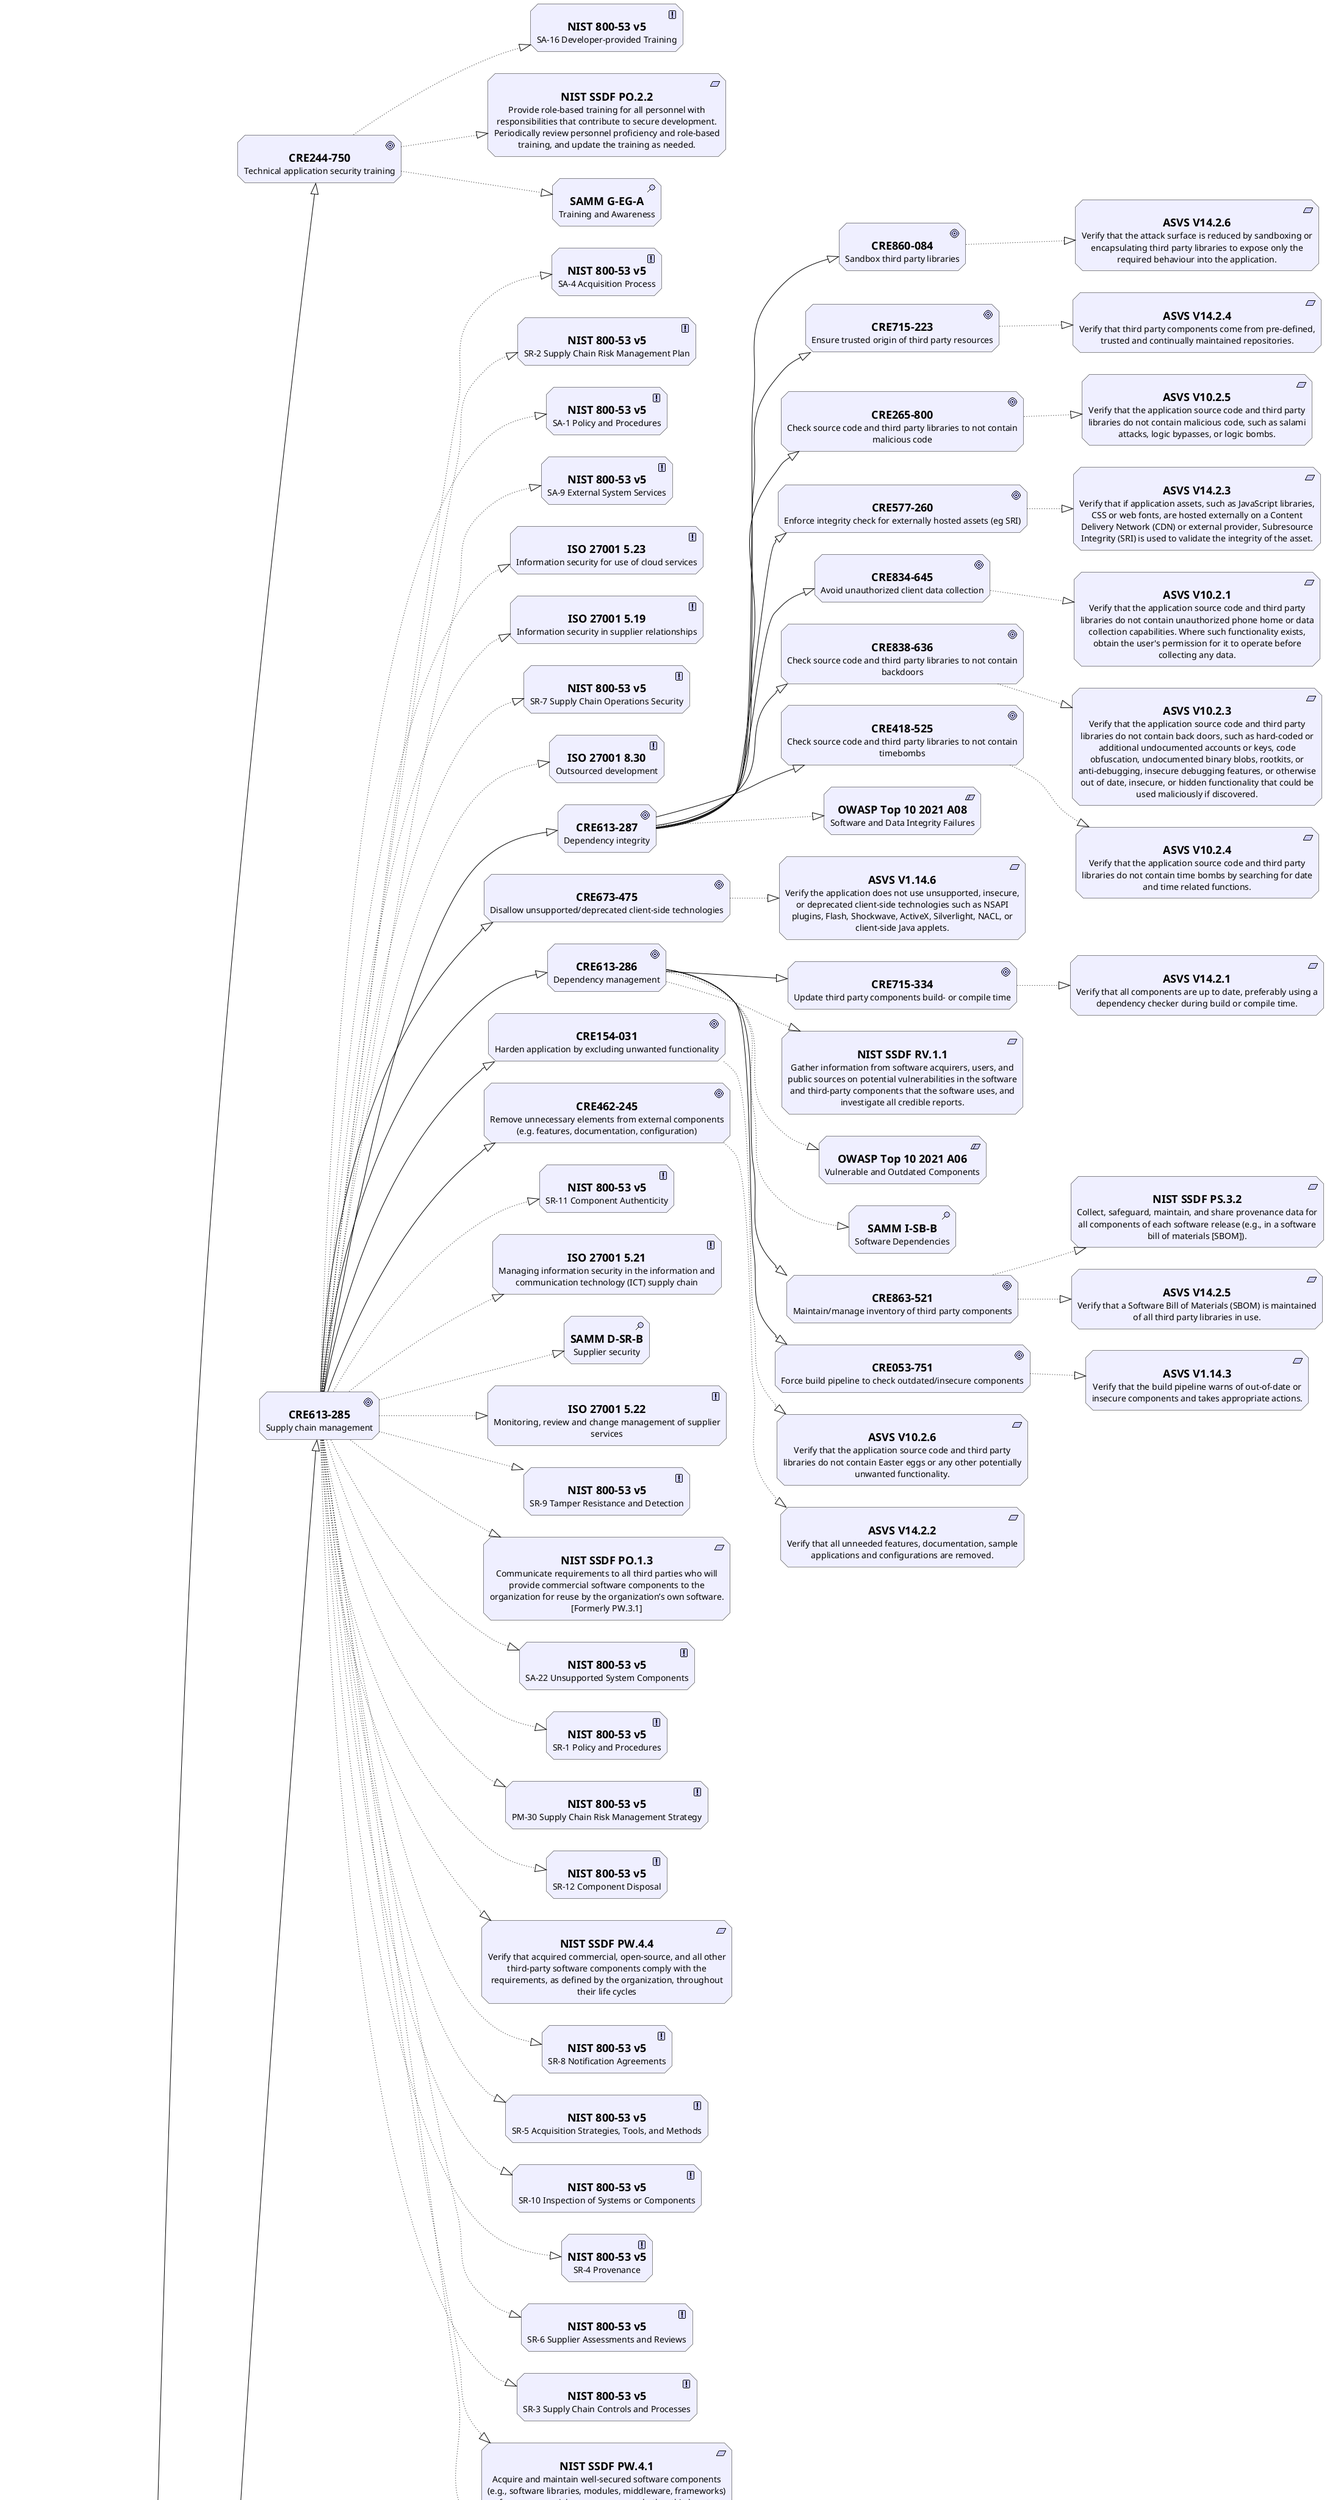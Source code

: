 @startuml CRE616-305 Development processes for security
!include <archimate/Archimate>
left to right direction
Motivation_Driver(CRE616305, "=CRE 616-305\nDevelopment processes for security")
Motivation_Goal(CRE244750, "=CRE244-750\nTechnical application security training")
Motivation_Goal(CRE613285, "=CRE613-285\nSupply chain management")
Motivation_Goal(CRE433442, "=CRE433-442\nVerification")
Motivation_Goal(CRE411684, "=CRE411-684\nManual code review")
Motivation_Goal(CRE473177, "=CRE473-177\nDeploy/build")
Motivation_Goal(CRE326704, "=CRE326-704\nArchitecture/design processes")
Motivation_Goal(CRE124564, "=CRE124-564\nConfiguration Management")
Motivation_Goal(CRE080466, "=CRE080-466\nDeveloper Configuration Management")
Motivation_Goal(CRE261010, "=CRE261-010\nProgram management for secure software development")
Motivation_Goal(CRE118775, "=CRE118-775\nManage an internal secure software development community")
Motivation_Goal(CRE626250, "=CRE626-250\nDesign review")
Motivation_Goal(CRE068102, "=CRE068-102\nDescribe high-level system architecture and perform threat modeling on it every critical change and regularly")
Motivation_Goal(CRE820877, "=CRE820-877\nTechnical system documentation")
Motivation_Goal(CRE307507, "=CRE307-507\nAllow only trusted sources both build time and runtime; therefore perform integrity checks on all resources and code")
Motivation_Goal(CRE314131, "=CRE314-131\nUse features in compile and build tools for executable security")
Motivation_Goal(CRE613287, "=CRE613-287\nDependency integrity")
Motivation_Goal(CRE860084, "=CRE860-084\nSandbox third party libraries")
Motivation_Goal(CRE673475, "=CRE673-475\nDisallow unsupported/deprecated client-side technologies")
Motivation_Goal(CRE715223, "=CRE715-223\nEnsure trusted origin of third party resources")
Motivation_Goal(CRE635851, "=CRE635-851\nSteer the secure software development program")
Motivation_Goal(CRE757271, "=CRE757-271\nUse source code control system with change traceability and access control")
Motivation_Goal(CRE613286, "=CRE613-286\nDependency management")
Motivation_Goal(CRE863521, "=CRE863-521\nMaintain/manage inventory of third party components")
Motivation_Goal(CRE461680, "=CRE461-680\nSecurely archive builds and build information")
Motivation_Goal(CRE287305, "=CRE287-305\nDocument explicit key/secret management")
Motivation_Goal(CRE072713, "=CRE072-713\nManage standard technologies and frameworks")
Motivation_Goal(CRE265800, "=CRE265-800\nCheck source code and third party libraries to not contain malicious code")
Motivation_Goal(CRE251446, "=CRE251-446\nOrganize stakeholder commitment for secure software development")
Motivation_Goal(CRE577260, "=CRE577-260\nEnforce integrity check for externally hosted assets (eg SRI)")
Motivation_Goal(CRE148853, "=CRE148-853\nSetup and maintain a secure software development process")
Motivation_Goal(CRE820878, "=CRE820-878\nDocument all trust boundaries and significant data flows")
Motivation_Goal(CRE162655, "=CRE162-655\nDocumentation of all components' business or security function")
Motivation_Goal(CRE834645, "=CRE834-645\nAvoid unauthorized client data collection")
Motivation_Goal(CRE787638, "=CRE787-638\nTechnical instructions")
Motivation_Goal(CRE036275, "=CRE036-275\nMake (centrally) available secure coding resources for programmers")
Motivation_Goal(CRE028254, "=CRE028-254\nSecure auto-updates over full stack")
Motivation_Goal(CRE053751, "=CRE053-751\nForce build pipeline to check outdated/insecure components")
Motivation_Goal(CRE171222, "=CRE171-222\nCheck binary integrity before deployment")
Motivation_Goal(CRE832555, "=CRE832-555\nAutomated static security analysis of code and configuration")
Motivation_Goal(CRE611158, "=CRE611-158\nUse static analysis tooling to detect potentially malicious actions")
Motivation_Goal(CRE253452, "=CRE253-452\nSecurely automate build and deployment in pipeline")
Motivation_Goal(CRE838636, "=CRE838-636\nCheck source code and third party libraries to not contain backdoors")
Motivation_Goal(CRE154031, "=CRE154-031\nHarden application by excluding unwanted functionality")
Motivation_Goal(CRE418525, "=CRE418-525\nCheck source code and third party libraries to not contain timebombs")
Motivation_Goal(CRE462245, "=CRE462-245\nRemove unnecessary elements from external components (e.g. features, documentation, configuration)")
Motivation_Goal(CRE207435, "=CRE207-435\nDynamic security testing")
Motivation_Goal(CRE088377, "=CRE088-377\nAutomated dynamic security testing")
Motivation_Goal(CRE208355, "=CRE208-355\nEnsure repeatability of deployment")
Motivation_Goal(CRE570487, "=CRE570-487\nManual penetration testing")
Motivation_Goal(CRE745356, "=CRE745-356\nDevelopment process audit trail")
Motivation_Goal(CRE347352, "=CRE347-352\nSet and confirm integrity of security deployment configuration")
Motivation_Goal(CRE424242, "=CRE424-242\nDecommissioning")
Motivation_Goal(CRE417342, "=CRE417-342\nProvide reusable application security controls")
Motivation_Goal(CRE263184, "=CRE263-184\nAutomate secure build and deployment, especially with SDI")
Motivation_Goal(CRE715334, "=CRE715-334\nUpdate third party components build- or compile time")
Motivation_Assessment(STD5696679367467455505, "=SAMM G-EG-A\nTraining and Awareness")
Motivation_Principle(STD2548891513707538772, "=NIST 800-53 v5\nSR-11 Component Authenticity")
Motivation_Principle(STD5682684418452686326, "=ISO 27001 5.21\nManaging information security in the information and communication technology (ICT) supply chain")
Motivation_Requirement(STD6926623171932523915, "=NIST SSDF PW.7.2\nPerform the code review and/or code analysis based on the organization’s secure coding standards, and record and triage all discovered issues and recommended remediations in the development team’s workflow or issue tracking system.")
Motivation_Assessment(STD4011587085963683610, "=SAMM I-SB-A\nBuild Process")
Motivation_Principle(STD2107454921108160965, "=NIST 800-53 v5\nSA-20 Customized Development of Critical Components")
Motivation_Principle(STD3740380286179403175, "=ISO 27001 8.4\nAccess to source code")
Motivation_Assessment(STD5384357434325603079, "=SAMM D-SR-B\nSupplier security")
Motivation_Principle(STD4497190176775384145, "=NIST 800-53 v5\nCM-5 Access Restrictions for Change")
Motivation_Assessment(STD3123782846473014578, "=SAMM G-EG-B\nOrganization and Culture")
Motivation_Principle(STD1045016803597223811, "=NIST 800-53 v5\nSC-34 Non-modifiable Executable Programs")
Motivation_Principle(STD8057670175727673900, "=ISO 27001 5.22\nMonitoring, review and change management of supplier services")
Motivation_Requirement(STD2838476048623396603, "=NIST SSDF PW.2.1\nHave 1) a qualified person (or people) who were not involved with the design and/or 2) automated processes instantiated in the toolchain review the software design to confirm and enforce that it meets all of the security requirements and satisfactorily addresses the identified risk information.")
Motivation_Principle(STD5911061082569126684, "=NIST 800-53 v5\nSR-9 Tamper Resistance and Detection")
Motivation_Principle(STD5444365898211244137, "=NIST 800-53 v5\nSC-31 Covert Channel Analysis")
Motivation_Requirement(STD7166200857626483326, "=NIST SSDF PO.1.3\nCommunicate requirements to all third parties who will provide commercial software components to the organization for reuse by the organization’s own software. [Formerly PW.3.1]")
Motivation_Principle(STD7643052763733191205, "=NIST 800-53 v5\nPL-7 CONCEPT OF OPERATIONS")
Motivation_Principle(STD2945192748659559510, "=NIST 800-53 v5\nSA-22 Unsupported System Components")
Motivation_Requirement(STD910149498681332174, "=ASVS V10.3.2\nVerify that the application employs integrity protections, such as code signing or subresource integrity. The application must not load or execute code from untrusted sources, such as loading includes, modules, plugins, code, or libraries from untrusted sources or the Internet.")
Motivation_Requirement(STD2108677080920008748, "=NIST SSDF PW.6.2\nDetermine which compiler, interpreter, and build tool features should be used and how each should be configured, then implement and use the approved configurations.")
Motivation_Principle(STD3394065848819931601, "=NIST 800-53 v5\nSR-1 Policy and Procedures")
Motivation_Requirement(STD752808053336408361, "=ASVS V14.2.6\nVerify that the attack surface is reduced by sandboxing or encapsulating third party libraries to expose only the required behaviour into the application.")
Motivation_Principle(STD2634670961193064078, "=Cloud Controls Matrix AIS-04\nSecure Application Design and Development")
Motivation_Requirement(STD5783922976879043376, "=NIST SSDF PS.1.1\nStore all forms of code – including source")
Motivation_Requirement(STD6238057521009326875, "=ASVS V1.14.6\nVerify the application does not use unsupported, insecure, or deprecated client-side technologies such as NSAPI plugins, Flash, Shockwave, ActiveX, Silverlight, NACL, or client-side Java applets.")
Motivation_Requirement(STD5741500224930782738, "=ASVS V14.2.4\nVerify that third party components come from pre-defined, trusted and continually maintained repositories.")
Motivation_Requirement(STD7050742794629317343, "=NIST SSDF RV.3.4\nReview the SDLC process, and update it if appropriate to prevent (or reduce the likelihood of) the root cause recurring in updates to the software or in new software that is created.")
Motivation_Assessment(STD5463903408699631625, "=SAMM D-SA-A\nArchitecture Design")
Motivation_Requirement(STD5243208643990086395, "=ASVS V1.10.1\nVerify that a source code control system is in use, with procedures to ensure that check-ins are accompanied by issues or change tickets. The source code control system should have access control and identifiable users to allow traceability of any changes.")
Motivation_Principle(STD6115477263271558386, "=NIST 800-53 v5\nPM-30 Supply Chain Risk Management Strategy")
Motivation_Principle(STD5205769286633669595, "=NIST 800-53 v5\nSR-12 Component Disposal")
Motivation_Principle(STD4070768792654822591, "=Cloud Controls Matrix AIS-05\nAutomated Application Security Testing")
Motivation_Requirement(STD3460937983154350437, "=NIST SSDF PW.4.4\nVerify that acquired commercial, open-source, and all other third-party software components comply with the requirements, as defined by the organization, throughout their life cycles")
Motivation_Principle(STD7200361012455638233, "=NIST 800-53 v5\nSR-8 Notification Agreements")
Motivation_Requirement(STD4412925975029185442, "=NIST SSDF PS.3.2\nCollect, safeguard, maintain, and share provenance data for all components of each software release (e.g., in a software bill of materials [SBOM]).")
Motivation_Requirement(STD5533879456557354673, "=NIST SSDF PS.3.1\nSecurely archive the necessary files and supporting data (e.g., integrity verification information, provenance data) to be retained for each software release.")
Motivation_Principle(STD1729474030500113065, "=NIST 800-53 v5\nCM-3 Configuration Change Control")
Motivation_Assessment(STD1200935968908290076, "=SAMM V-ST-B\nDeep understanding")
Motivation_Requirement(STD7462771308467842232, "=ASVS V1.6.1\nVerify that there is an explicit policy for management of cryptographic keys and that a cryptographic key lifecycle follows a key management standard such as NIST SP 800-57.")
Motivation_Principle(STD5504103063603679095, "=NIST 800-53 v5\nSR-5 Acquisition Strategies, Tools, and Methods")
Motivation_Assessment(STD9115352070640613456, "=SAMM D-SA-B\nTechnology Management")
Motivation_Principle(STD4764350189279023487, "=NIST 800-53 v5\nSR-10 Inspection of Systems or Components")
Motivation_Principle(STD4719164804961119932, "=NIST 800-53 v5\nSR-4 Provenance")
Motivation_Requirement(STD298450079644084170, "=ASVS V10.2.5\nVerify that the application source code and third party libraries do not contain malicious code, such as salami attacks, logic bypasses, or logic bombs.")
Motivation_Principle(STD674278232940848263, "=NIST 800-53 v5\nSR-6 Supplier Assessments and Reviews")
Motivation_Requirement(STD1171868539188837412, "=NIST SSDF PO.2.3\nObtain upper management or authorizing official commitment to secure development, and convey that commitment to all with development-related roles and responsibilities.")
Motivation_Principle(STD3399246373902146715, "=Cloud Controls Matrix STA\nSupply Chain Management, Transparency, and Accountability")
Motivation_Assessment(STD5883410914412767716, "=SAMM G-SM-B\nMeasure and Improve")
Motivation_Principle(STD8399330729867130208, "=ISO 27001 8.29\nSecurity testing in development and acceptance")
Motivation_Principle(STD7830570888503412937, "=NIST 800-53 v5\nSA-3 System Development Life Cycle")
Motivation_Requirement(STD6983950710639616545, "=ASVS V14.2.3\nVerify that if application assets, such as JavaScript libraries, CSS or web fonts, are hosted externally on a Content Delivery Network (CDN) or external provider, Subresource Integrity (SRI) is used to validate the integrity of the asset.")
Motivation_Assessment(STD4827378769207882018, "=SAMM V-ST-A\nScalable Baseline")
Motivation_Requirement(STD2185901907817809179, "=NIST SSDF RV.1.1\nGather information from software acquirers, users, and public sources on potential vulnerabilities in the software and third-party components that the software uses, and investigate all credible reports.")
Motivation_Requirement(STD1707907221975692978, "=ASVS V1.1.5\nVerify definition and security analysis of the application's high-level architecture and all connected remote services.")
Motivation_Requirement(STD4788951045510083913, "=NIST SSDF PO.5.2\nSecure and harden development endpoints (i.e., endpoints for software designers, developers, testers, builders, etc.) to perform development-related tasks using a risk-based approach.")
Motivation_Requirement(STD8530179436949413123, "=NIST SSDF PO.3.2\nFollow recommended security practices to deploy, operate, and maintain tools and toolchains.")
Motivation_Principle(STD4652453287959876558, "=NIST 800-53 v5\nSR-3 Supply Chain Controls and Processes")
Motivation_Requirement(STD4751489267849057208, "=ASVS V1.1.4\nVerify documentation and justification of all the application's trust boundaries, components, and significant data flows.")
Motivation_Requirement(STD9210345356745496643, "=ASVS V1.11.1\nVerify the definition and documentation of all application components in terms of the business or security functions they provide.")
Motivation_Requirement(STD1537109049413378809, "=ASVS V10.2.1\nVerify that the application source code and third party libraries do not contain unauthorized phone home or data collection capabilities. Where such functionality exists, obtain the user's permission for it to operate before collecting any data.")
Motivation_Requirement(STD2581963600946416206, "=ASVS V1.1.7\nVerify availability of a secure coding checklist, security requirements, guideline, or policy to all developers and testers.")
Motivation_Principle(STD5313655920200084695, "=NIST 800-53 v5\nCM-7 Least Functionality")
Motivation_Assessment(STD3547472890412074370, "=SAMM D-TA-B\nThreat modeling")
Motivation_Principle(STD2076623558701949806, "=Cloud Controls Matrix AIS-06\nAutomated Secure Application Deployment")
Motivation_Requirement(STD7466245732572768880, "=ASVS V14.1.2\nVerify that compiler flags are configured to enable all available buffer overflow protections and warnings, including stack randomization, data execution prevention, and to break the build if an unsafe pointer, memory, format string, integer, or string operations are found.")
Motivation_Principle(STD6086684181481153487, "=NIST 800-53 v5\nSA-16 Developer-provided Training")
Motivation_Principle(STD5533870596249012859, "=NIST 800-53 v5\nSI-7 Software, Firmware, and Information Integrity")
Motivation_Principle(STD4331244279706303588, "=NIST 800-53 v5\nCM-11 User-installed Software")
Motivation_Requirement(STD8774500228409503293, "=ASVS V10.3.1\nVerify that if the application has a client or server auto-update feature, updates should be obtained over secure channels and digitally signed. The update code must validate the digital signature of the update before installing or executing the update.")
Motivation_Requirement(STD3529981473544583064, "=ASVS V1.14.3\nVerify that the build pipeline warns of out-of-date or insecure components and takes appropriate actions.")
Motivation_Principle(STD8966031350880056401, "=NIST 800-53 v5\nSA-10 Developer Configuration Management")
Motivation_Principle(STD5732439305830981274, "=NIST 800-53 v5\nCM-9 Configuration Management Plan")
Motivation_Requirement(STD5988002879466216014, "=ASVS V1.14.2\nVerify that binary signatures, trusted connections, and verified endpoints are used to deploy binaries to remote devices.")
Motivation_Requirement(STD3992783526928129434, "=NIST SSDF PO.1.1\nIdentify and document all security requirements for the organization’s software development infrastructures and processes, and maintain the requirements over time.")
Motivation_Principle(STD3962332120067291231, "=NIST 800-53 v5\nSA-15 Development Process, Standards, and Tools")
Motivation_Principle(STD4167311995875072306, "=NIST 800-53 v5\nSA-5 System Documentation")
Motivation_Requirement(STD7906873255433851663, "=NIST SSDF PW.4.1\nAcquire and maintain well-secured software components (e.g., software libraries, modules, middleware, frameworks) from commercial, open- source, and other third-party developers for use by the organization’s software.")
Motivation_Constraint(STD478992361128923004, "=OWASP Top 10 2021 A06\nVulnerable and Outdated Components")
Motivation_Principle(STD7020288577488638356, "=ISO 27001 5.20\nAddressing information security within supplier agreements")
Motivation_Principle(STD8915440814270956113, "=ISO 27001 8.25\nSecure development life cycle")
Motivation_Requirement(STD5101221085740892619, "=ASVS V10.1.1\nVerify that a code analysis tool is in use that can detect potentially malicious code, such as time functions, unsafe file operations and network connections.")
Motivation_Requirement(STD2735136903948103140, "=ASVS V14.1.1\nVerify that the application build and deployment processes are performed in a secure and repeatable way, such as CI / CD automation, automated configuration management, and automated deployment scripts.")
Motivation_Requirement(STD576261257159336354, "=NIST SSDF PO.4.1\nDefine criteria for software security checks and track throughout the SDLC.")
Motivation_Assessment(STD7619137426161350610, "=SAMM V-AA-B\nAchitecture mitigation")
Motivation_Principle(STD7954694618006348030, "=NIST 800-53 v5\nCM-12 Information Location")
Motivation_Assessment(STD2311867125853678538, "=SAMM I-SD-A\nDeployment Process")
Motivation_Principle(STD6906765682320108799, "=NIST 800-53 v5\nSC-29 Heterogeneity")
Motivation_Principle(STD3622292409645179946, "=NIST 800-53 v5\nCM-1 Policy and Procedures")
Motivation_Requirement(STD2206255818981805035, "=ASVS V10.2.3\nVerify that the application source code and third party libraries do not contain back doors, such as hard-coded or additional undocumented accounts or keys, code obfuscation, undocumented binary blobs, rootkits, or anti-debugging, insecure debugging features, or otherwise out of date, insecure, or hidden functionality that could be used maliciously if discovered.")
Motivation_Principle(STD6446198540851566035, "=NIST 800-53 v5\nSA-4 Acquisition Process")
Motivation_Assessment(STD7344766620324449276, "=SAMM I-SB-B\nSoftware Dependencies")
Motivation_Principle(STD6082726311021156725, "=NIST 800-53 v5\nSR-2 Supply Chain Risk Management Plan")
Motivation_Principle(STD3923691563511957391, "=NIST 800-53 v5\nCM-8 System Component Inventory")
Motivation_Requirement(STD97282320330195934, "=ASVS V10.2.6\nVerify that the application source code and third party libraries do not contain Easter eggs or any other potentially unwanted functionality.")
Motivation_Requirement(STD461862075310872636, "=NIST SSDF PW.6.1\nUse compiler, interpreter, and build tools that offer features to improve executable security.")
Motivation_Requirement(STD1921437567723680557, "=ASVS V10.2.4\nVerify that the application source code and third party libraries do not contain time bombs by searching for date and time related functions.")
Motivation_Principle(STD8214004395984426889, "=ISO 27001 8.33\nTest information")
Motivation_Principle(STD6152185894430889195, "=NIST 800-53 v5\nSA-11 Developer Testing and Evaluation")
Motivation_Requirement(STD2966171527164446985, "=ASVS V14.2.2\nVerify that all unneeded features, documentation, sample applications and configurations are removed.")
Motivation_Principle(STD4249572541591856678, "=ISO 27001 8.28\nSecure coding")
Motivation_Requirement(STD3747815802011242434, "=NIST SSDF PW.8.2\nScope the testing, design the tests, perform the testing, and document the results, including recording and triaging all discovered issues and recommended remediations in the development team’s workflow or issue tracking system.")
Motivation_Principle(STD1617579865808647513, "=NIST 800-53 v5\nSC-27 Platform-independent Applications")
Motivation_Principle(STD2073339972120571381, "=NIST 800-53 v5\nCM-14 Signed Components")
Motivation_Requirement(STD1580833195667071032, "=ASVS V14.2.5\nVerify that a Software Bill of Materials (SBOM) is maintained of all third party libraries in use.")
Motivation_Principle(STD5652208397735050604, "=NIST 800-53 v5\nSA-1 Policy and Procedures")
Motivation_Principle(STD3443587629601541520, "=NIST 800-53 v5\nSA-9 External System Services")
Motivation_Requirement(STD2564909149181256541, "=ASVS V14.1.4\nVerify that the application, configuration, and all dependencies can be re-deployed using automated deployment scripts, built from a documented and tested runbook in a reasonable time, or restored from backups in a timely fashion.")
Motivation_Requirement(STD6120168543589697803, "=NIST SSDF PO.2.2\nProvide role-based training for all personnel with responsibilities that contribute to secure development. Periodically review personnel proficiency and role-based training, and update the training as needed.")
Motivation_Requirement(STD5358536969561966470, "=NIST SSDF PW.1.1\nUse forms of risk modeling – such as threat modeling, attack modeling, or attack surface mapping – to help assess the security risk for the software.")
Motivation_Principle(STD514670105548114252, "=NIST 800-53 v5\nCM-13 Data Action Mapping")
Motivation_Requirement(STD5829870744838704322, "=ASVS V1.1.1\nVerify the use of a secure software development lifecycle that addresses security in all stages of development.")
Motivation_Principle(STD705805859980333984, "=ISO 27001 8.27\nSecure system architecture and engineering principles")
Motivation_Principle(STD5434798488613985993, "=ISO 27001 8.9\nConfiguration management")
Motivation_Principle(STD8873051033772888445, "=ISO 27001 5.23\nInformation security for use of cloud services")
Motivation_Principle(STD8615796023757974926, "=ISO 27001 5.19\nInformation security in supplier relationships")
Motivation_Principle(STD5312251667258154059, "=NIST 800-53 v5\nSR-7 Supply Chain Operations Security")
Motivation_Requirement(STD7722453796134632534, "=NIST SSDF PW.8.1\nDetermine whether executable code testing")
Motivation_Requirement(STD3201510798473059474, "=NIST SSDF PO.3.3\nConfigure tools to generate artifacts of their support of secure software development practices as defined by the organization.")
Motivation_Principle(STD85823483535291012, "=NIST 800-53 v5\nCM-4 Impact Analyses")
Motivation_Requirement(STD5194205021841964268, "=NIST SSDF PW.7.1\nDetermine whether code review (a person looks directly at the code to find issues) and/or code analysis (tools are used to find issues in code, either in a fully automated way or in conjunction with a person) should be used, as defined by the organization.")
Motivation_Requirement(STD618327811902590619, "=NIST SSDF PW.1.2\nTrack and maintain the software’s security requirements, risks, and design decisions.")
Motivation_Principle(STD2292639885521914824, "=NIST 800-53 v5\nSI-6 Security and Privacy Function Verification")
Motivation_Requirement(STD7987354484424140264, "=ASVS V14.1.5\nVerify that authorized administrators can verify the integrity of all security-relevant configurations to detect tampering.")
Motivation_Assessment(STD459342080495237290, "=SAMM V-RT-A\nControl verification")
Motivation_Principle(STD539510405156317636, "=NIST 800-53 v5\nCM-10 Software Usage Restrictions")
Motivation_Assessment(STD466729432555753835, "=SAMM V-RT-B\nMisuse/Abuse Testing")
Motivation_Assessment(STD294270615383737097, "=SAMM O-OM-B\nSystem Decommissioning / Legacy Management")
Motivation_Requirement(STD2562657705814832267, "=NIST SSDF PO.4.2\nImplement processes, mechanisms, etc. to gather and safeguard the necessary information in support of the criteria.")
Motivation_Principle(STD3682339230982086952, "=NIST 800-53 v5\nSA-23 Specialization")
Motivation_Requirement(STD5463605774080877696, "=NIST SSDF RV.1.2\nReview, analyze, and/or test the software’s code to identify or confirm the presence of previously undetected vulnerabilities.")
Motivation_Assessment(STD5630261464072319995, "=SAMM V-AA-A\nAchitecture validation")
Motivation_Requirement(STD1526496224138472941, "=NIST SSDF PW.4.2\nCreate and maintain well-secured software components in-house following SDLC processes to meet common internal software development needs that cannot be better met by third-party software components.")
Motivation_Assessment(STD518648182207499246, "=SAMM G-SM-A\nCreate and Promote")
Motivation_Requirement(STD4352234352775590460, "=NIST SSDF PO.3.1\nSpecify which tools or tool types must or should be included in each toolchain to mitigate identified risks, as well as how the toolchain components are to be integrated with each other.")
Motivation_Principle(STD3293055429165776372, "=NIST 800-53 v5\nSA-17 Developer Security and Privacy Architecture and Design")
Motivation_Principle(STD5726077147402949684, "=ISO 27001 8.30\nOutsourced development")
Motivation_Constraint(STD6068183450323649257, "=OWASP Top 10 2021 A08\nSoftware and Data Integrity Failures")
Motivation_Principle(STD1969547544891155474, "=NIST 800-53 v5\nSA-8 Security and Privacy Engineering Principles")
Motivation_Requirement(STD2878388558127884998, "=NIST SSDF PS.2.1\nMake software integrity verification information available to software acquirers.")
Motivation_Requirement(STD5202095539777001867, "=ASVS V1.14.4\nVerify that the build pipeline contains a build step to automatically build and verify the secure deployment of the application, particularly if the application infrastructure is software defined, such as cloud environment build scripts.")
Motivation_Principle(STD1330747404477513456, "=NIST 800-53 v5\nPL-8 SECURITY AND PRIVACY ARCHITECTURES")
Motivation_Requirement(STD54304177573910920, "=NIST SSDF PO.5.1\nSeparate and protect each environment involved in software development.")
Motivation_Principle(STD5141110156193989661, "=Cloud Controls Matrix AIS-01\nApplication and Interface Security Policy and Procedures")
Motivation_Principle(STD2869280062723783790, "=NIST 800-53 v5\nSI-3 Malicious Code Protection")
Motivation_Requirement(STD5421723604728183545, "=ASVS V14.2.1\nVerify that all components are up to date, preferably using a dependency checker during build or compile time.")
Rel_Realization(CRE616305, STD7830570888503412937)
Rel_Realization(CRE171222, STD5988002879466216014)
Rel_Realization(CRE613285, STD8873051033772888445)
Rel_Realization(CRE613285, STD7166200857626483326)
Rel_Realization(CRE068102, STD5358536969561966470)
Rel_Specialization(CRE080466, CRE757271)
Rel_Realization(CRE244750, STD5696679367467455505)
Rel_Specialization(CRE613287, CRE577260)
Rel_Specialization(CRE820877, CRE162655)
Rel_Specialization(CRE433442, CRE626250)
Rel_Realization(CRE613285, STD6446198540851566035)
Rel_Realization(CRE124564, STD3923691563511957391)
Rel_Specialization(CRE613287, CRE418525)
Rel_Realization(CRE433442, STD466729432555753835)
Rel_Realization(CRE418525, STD1921437567723680557)
Rel_Specialization(CRE616305, CRE124564)
Rel_Specialization(CRE433442, CRE411684)
Rel_Realization(CRE124564, STD85823483535291012)
Rel_Realization(CRE473177, STD4011587085963683610)
Rel_Realization(CRE148853, STD54304177573910920)
Rel_Realization(CRE326704, STD5463903408699631625)
Rel_Realization(CRE253452, STD2735136903948103140)
Rel_Realization(CRE626250, STD5533870596249012859)
Rel_Realization(CRE433442, STD5463605774080877696)
Rel_Realization(CRE162655, STD9210345356745496643)
Rel_Realization(CRE611158, STD5101221085740892619)
Rel_Specialization(CRE616305, CRE820877)
Rel_Realization(CRE473177, STD2076623558701949806)
Rel_Realization(CRE068102, STD1707907221975692978)
Rel_Specialization(CRE613286, CRE053751)
Rel_Realization(CRE635851, STD7050742794629317343)
Rel_Realization(CRE820877, STD7643052763733191205)
Rel_Specialization(CRE473177, CRE208355)
Rel_Specialization(CRE616305, CRE745356)
Rel_Realization(CRE088377, STD3747815802011242434)
Rel_Realization(CRE473177, STD2311867125853678538)
Rel_Realization(CRE080466, STD5783922976879043376)
Rel_Specialization(CRE433442, CRE832555)
Rel_Realization(CRE820877, STD618327811902590619)
Rel_Realization(CRE124564, STD539510405156317636)
Rel_Specialization(CRE820877, CRE287305)
Rel_Specialization(CRE820877, CRE820878)
Rel_Specialization(CRE613287, CRE715223)
Rel_Realization(CRE124564, STD5313655920200084695)
Rel_Realization(CRE347352, STD7987354484424140264)
Rel_Specialization(CRE613286, CRE863521)
Rel_Realization(CRE124564, STD3622292409645179946)
Rel_Realization(CRE433442, STD1200935968908290076)
Rel_Realization(CRE433442, STD8214004395984426889)
Rel_Realization(CRE613286, STD7344766620324449276)
Rel_Realization(CRE834645, STD1537109049413378809)
Rel_Specialization(CRE261010, CRE417342)
Rel_Specialization(CRE616305, CRE424242)
Rel_Realization(CRE613285, STD3394065848819931601)
Rel_Realization(CRE314131, STD2108677080920008748)
Rel_Specialization(CRE616305, CRE244750)
Rel_Specialization(CRE473177, CRE253452)
Rel_Specialization(CRE613287, CRE834645)
Rel_Realization(CRE124564, STD5732439305830981274)
Rel_Specialization(CRE832555, CRE611158)
Rel_Realization(CRE036275, STD2581963600946416206)
Rel_Realization(CRE613285, STD5504103063603679095)
Rel_Specialization(CRE261010, CRE635851)
Rel_Specialization(CRE613287, CRE265800)
Rel_Realization(CRE433442, STD576261257159336354)
Rel_Specialization(CRE613285, CRE462245)
Rel_Association(CRE616305, CRE261010)
Rel_Realization(CRE626250, STD7619137426161350610)
Rel_Realization(CRE424242, STD294270615383737097)
Rel_Realization(CRE626250, STD2838476048623396603)
Rel_Specialization(CRE613285, CRE673475)
Rel_Realization(CRE053751, STD3529981473544583064)
Rel_Realization(CRE616305, STD8915440814270956113)
Rel_Realization(CRE148853, STD4788951045510083913)
Rel_Realization(CRE068102, STD5444365898211244137)
Rel_Realization(CRE326704, STD3682339230982086952)
Rel_Realization(CRE863521, STD1580833195667071032)
Rel_Realization(CRE124564, STD514670105548114252)
Rel_Realization(CRE613285, STD5384357434325603079)
Rel_Realization(CRE613285, STD2945192748659559510)
Rel_Specialization(CRE326704, CRE072713)
Rel_Realization(CRE635851, STD518648182207499246)
Rel_Realization(CRE244750, STD6086684181481153487)
Rel_Realization(CRE124564, STD4331244279706303588)
Rel_Realization(CRE613285, STD8057670175727673900)
Rel_Realization(CRE570487, STD7722453796134632534)
Rel_Realization(CRE261010, STD5141110156193989661)
Rel_Realization(CRE820877, STD4167311995875072306)
Rel_Specialization(CRE616305, CRE433442)
Rel_Realization(CRE613285, STD7020288577488638356)
Rel_Realization(CRE154031, STD97282320330195934)
Rel_Realization(CRE745356, STD3201510798473059474)
Rel_Realization(CRE326704, STD705805859980333984)
Rel_Realization(CRE461680, STD5533879456557354673)
Rel_Realization(CRE626250, STD2292639885521914824)
Rel_Realization(CRE148853, STD3992783526928129434)
Rel_Realization(CRE613285, STD6115477263271558386)
Rel_Realization(CRE326704, STD6906765682320108799)
Rel_Realization(CRE433442, STD2562657705814832267)
Rel_Realization(CRE613287, STD6068183450323649257)
Rel_Specialization(CRE473177, CRE028254)
Rel_Specialization(CRE613285, CRE613287)
Rel_Realization(CRE307507, STD2878388558127884998)
Rel_Specialization(CRE613287, CRE860084)
Rel_Realization(CRE613285, STD5911061082569126684)
Rel_Specialization(CRE616305, CRE787638)
Rel_Realization(CRE673475, STD6238057521009326875)
Rel_Specialization(CRE473177, CRE263184)
Rel_Specialization(CRE326704, CRE068102)
Rel_Specialization(CRE787638, CRE036275)
Rel_Realization(CRE433442, STD4827378769207882018)
Rel_Realization(CRE411684, STD5194205021841964268)
Rel_Realization(CRE036275, STD4249572541591856678)
Rel_Realization(CRE613285, STD6082726311021156725)
Rel_Realization(CRE263184, STD5202095539777001867)
Rel_Realization(CRE863521, STD4412925975029185442)
Rel_Specialization(CRE261010, CRE251446)
Rel_Realization(CRE616305, STD2634670961193064078)
Rel_Specialization(CRE473177, CRE307507)
Rel_Realization(CRE265800, STD298450079644084170)
Rel_Realization(CRE626250, STD5630261464072319995)
Rel_Realization(CRE613285, STD2548891513707538772)
Rel_Realization(CRE616305, STD3962332120067291231)
Rel_Specialization(CRE473177, CRE347352)
Rel_Realization(CRE080466, STD8966031350880056401)
Rel_Realization(CRE307507, STD910149498681332174)
Rel_Realization(CRE715334, STD5421723604728183545)
Rel_Specialization(CRE261010, CRE148853)
Rel_Association(CRE616305, CRE148853)
Rel_Realization(CRE462245, STD2966171527164446985)
Rel_Realization(CRE068102, STD3547472890412074370)
Rel_Realization(CRE715223, STD5741500224930782738)
Rel_Realization(CRE613285, STD7906873255433851663)
Rel_Realization(CRE433442, STD459342080495237290)
Rel_Realization(CRE613285, STD5205769286633669595)
Rel_Realization(CRE433442, STD3399246373902146715)
Rel_Realization(CRE613286, STD2185901907817809179)
Rel_Realization(CRE124564, STD7954694618006348030)
Rel_Realization(CRE326704, STD1330747404477513456)
Rel_Realization(CRE244750, STD6120168543589697803)
Rel_Realization(CRE613285, STD3443587629601541520)
Rel_Realization(CRE613285, STD5726077147402949684)
Rel_Realization(CRE287305, STD7462771308467842232)
Rel_Specialization(CRE613287, CRE838636)
Rel_Specialization(CRE473177, CRE461680)
Rel_Realization(CRE072713, STD9115352070640613456)
Rel_Realization(CRE124564, STD1729474030500113065)
Rel_Realization(CRE616305, STD5829870744838704322)
Rel_Realization(CRE473177, STD1045016803597223811)
Rel_Specialization(CRE616305, CRE613285)
Rel_Realization(CRE613285, STD4652453287959876558)
Rel_Realization(CRE577260, STD6983950710639616545)
Rel_Specialization(CRE616305, CRE473177)
Rel_Realization(CRE118775, STD3123782846473014578)
Rel_Realization(CRE433442, STD4070768792654822591)
Rel_Specialization(CRE613285, CRE154031)
Rel_Realization(CRE080466, STD3740380286179403175)
Rel_Specialization(CRE207435, CRE570487)
Rel_Realization(CRE124564, STD5434798488613985993)
Rel_Realization(CRE613286, STD478992361128923004)
Rel_Realization(CRE251446, STD1171868539188837412)
Rel_Realization(CRE433442, STD8399330729867130208)
Rel_Realization(CRE411684, STD6926623171932523915)
Rel_Specialization(CRE207435, CRE088377)
Rel_Realization(CRE613285, STD3460937983154350437)
Rel_Realization(CRE613285, STD4764350189279023487)
Rel_Realization(CRE326704, STD1617579865808647513)
Rel_Specialization(CRE124564, CRE080466)
Rel_Realization(CRE616305, STD1969547544891155474)
Rel_Specialization(CRE433442, CRE207435)
Rel_Specialization(CRE473177, CRE314131)
Rel_Realization(CRE417342, STD1526496224138472941)
Rel_Realization(CRE433442, STD6152185894430889195)
Rel_Specialization(CRE613286, CRE715334)
Rel_Realization(CRE616305, STD2869280062723783790)
Rel_Realization(CRE635851, STD5883410914412767716)
Rel_Realization(CRE124564, STD2073339972120571381)
Rel_Realization(CRE613285, STD7200361012455638233)
Rel_Realization(CRE838636, STD2206255818981805035)
Rel_Realization(CRE613285, STD674278232940848263)
Rel_Realization(CRE613285, STD4719164804961119932)
Rel_Realization(CRE314131, STD461862075310872636)
Rel_Realization(CRE326704, STD2107454921108160965)
Rel_Realization(CRE820878, STD4751489267849057208)
Rel_Specialization(CRE261010, CRE118775)
Rel_Realization(CRE613285, STD8615796023757974926)
Rel_Realization(CRE860084, STD752808053336408361)
Rel_Realization(CRE613285, STD5682684418452686326)
Rel_Realization(CRE757271, STD5243208643990086395)
Rel_Realization(CRE314131, STD7466245732572768880)
Rel_Realization(CRE208355, STD2564909149181256541)
Rel_Specialization(CRE616305, CRE326704)
Rel_Realization(CRE326704, STD3293055429165776372)
Rel_Realization(CRE148853, STD4352234352775590460)
Rel_Specialization(CRE613285, CRE613286)
Rel_Realization(CRE148853, STD8530179436949413123)
Rel_Realization(CRE613285, STD5652208397735050604)
Rel_Specialization(CRE473177, CRE171222)
Rel_Realization(CRE124564, STD4497190176775384145)
Rel_Realization(CRE028254, STD8774500228409503293)
Rel_Realization(CRE613285, STD5312251667258154059)
@enduml